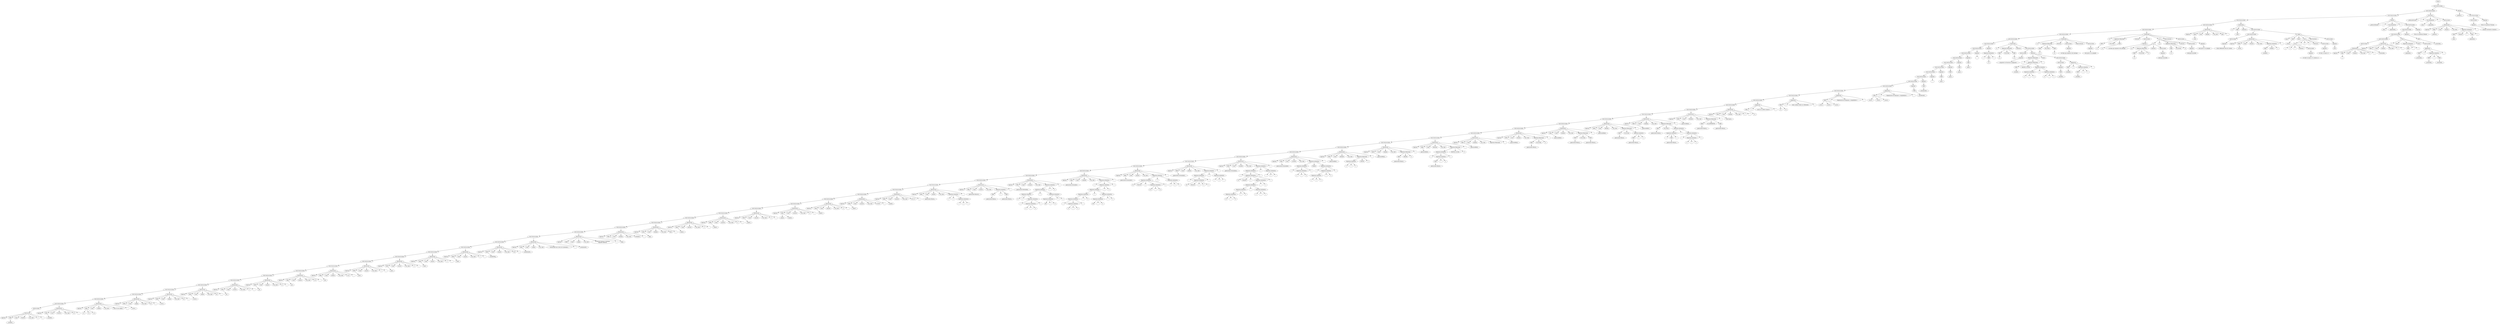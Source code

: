 digraph G{
"node1294578653" [ label = "Iniciar",];
"node554646058" [ label = "Lista Instrucciones",];
"node1342385724" [ label = "Lista Instrucciones",];
"node1258778410" [ label = "Lista Instrucciones",];
"node1261476556" [ label = "Lista Instrucciones",];
"node330704874" [ label = "Lista Instrucciones",];
"node1519229294" [ label = "Lista Instrucciones",];
"node704893738" [ label = "Lista Instrucciones",];
"node1697307228" [ label = "Lista Instrucciones",];
"node1191258212" [ label = "Lista Instrucciones",];
"node1903271683" [ label = "Lista Instrucciones",];
"node1163892868" [ label = "Lista Instrucciones",];
"node1989431881" [ label = "Lista Instrucciones",];
"node941102839" [ label = "Lista Instrucciones",];
"node1173098352" [ label = "Lista Instrucciones",];
"node2093888753" [ label = "Lista Instrucciones",];
"node672933691" [ label = "Lista Instrucciones",];
"node1355494241" [ label = "Lista Instrucciones",];
"node1979265415" [ label = "Lista Instrucciones",];
"node2023615093" [ label = "Lista Instrucciones",];
"node837894050" [ label = "Lista Instrucciones",];
"node942166726" [ label = "Lista Instrucciones",];
"node81869133" [ label = "Lista Instrucciones",];
"node330872294" [ label = "Lista Instrucciones",];
"node722240540" [ label = "Lista Instrucciones",];
"node1363697113" [ label = "Lista Instrucciones",];
"node1550728684" [ label = "Lista Instrucciones",];
"node170898434" [ label = "Lista Instrucciones",];
"node1162669375" [ label = "Lista Instrucciones",];
"node1450821338" [ label = "Lista Instrucciones",];
"node2069172388" [ label = "Lista Instrucciones",];
"node204285032" [ label = "Lista Instrucciones",];
"node782898631" [ label = "Lista Instrucciones",];
"node914184670" [ label = "Lista Instrucciones",];
"node1711193989" [ label = "Lista Instrucciones",];
"node9820470" [ label = "Lista Instrucciones",];
"node2121265358" [ label = "Lista Instrucciones",];
"node570488180" [ label = "Lista Instrucciones",];
"node848454694" [ label = "Lista Instrucciones",];
"node476071723" [ label = "Lista Instrucciones",];
"node487075305" [ label = "Lista Instrucciones",];
"node948355177" [ label = "Lista Instrucciones",];
"node420753419" [ label = "Lista Instrucciones",];
"node122905885" [ label = "Lista Instrucciones",];
"node1541961595" [ label = "Lista Instrucciones",];
"node1440969191" [ label = "Lista Instrucciones",];
"node1833932600" [ label = "Lista Instrucciones",];
"node1898478593" [ label = "Lista Instrucciones",];
"node1768136432" [ label = "Lista Instrucciones",];
"node667002482" [ label = "Lista Instrucciones",];
"node916849637" [ label = "Lista Instrucciones",];
"node81570116" [ label = "Lista Instrucciones",];
"node1908220721" [ label = "Lista Instrucciones",];
"node1533409602" [ label = "Lista Instrucciones",];
"node1566208224" [ label = "Lista Instrucciones",];
"node1009607814" [ label = "Lista Instrucciones",];
"node613514393" [ label = "Lista Instrucciones",];
"node1355427488" [ label = "Lista Instrucciones",];
"node1587120425" [ label = "Lista Instrucciones",];
"node155701032" [ label = "Lista Instrucciones",];
"node639438637" [ label = "Lista Instrucciones",];
"node665033312" [ label = "Lista Instrucciones",];
"node895586172" [ label = "Lista Instrucciones",];
"node40384631" [ label = "Lista Instrucciones",];
"node1287797616" [ label = "Lista Instrucciones",];
"node2005518354" [ label = "Instrucciones",];
"node1319805936" [ label = "Declaracion",];
"node222466514" [ label = "Ingresar",];
"node1319805936" -> "node222466514" [ label = "",];
"node1350967985" [ label = "VARS",];
"node1777777131" [ label = "_variable1_",];
"node1350967985" -> "node1777777131" [ label = "",];
"node1319805936" -> "node1350967985" [ label = "",];
"node1926771206" [ label = "Como",];
"node1319805936" -> "node1926771206" [ label = "",];
"node1804464526" [ label = "NumEro",];
"node1319805936" -> "node1804464526" [ label = "",];
"node176149988" [ label = "Con_valor",];
"node1319805936" -> "node176149988" [ label = "",];
"node1444551841" [ label = "5",];
"node1319805936" -> "node1444551841" [ label = "",];
"node1709263974" [ label = ";",];
"node1319805936" -> "node1709263974" [ label = "",];
"node2005518354" -> "node1319805936" [ label = "",];
"node1287797616" -> "node2005518354" [ label = "",];
"node1633992917" [ label = "Declaracion",];
"node364968424" [ label = "Ingresar",];
"node1633992917" -> "node364968424" [ label = "",];
"node322502885" [ label = "VARS",];
"node2094328984" [ label = "_variable2_",];
"node322502885" -> "node2094328984" [ label = "",];
"node1633992917" -> "node322502885" [ label = "",];
"node997325247" [ label = "Como",];
"node1633992917" -> "node997325247" [ label = "",];
"node703350912" [ label = "NumEro",];
"node1633992917" -> "node703350912" [ label = "",];
"node1921600368" [ label = "Con_valor",];
"node1633992917" -> "node1921600368" [ label = "",];
"node694339989" [ label = "50",];
"node1633992917" -> "node694339989" [ label = "",];
"node493510919" [ label = ";",];
"node1633992917" -> "node493510919" [ label = "",];
"node1287797616" -> "node1633992917" [ label = "",];
"node40384631" -> "node1287797616" [ label = "",];
"node1443463778" [ label = "Declaracion",];
"node1852014872" [ label = "Ingresar",];
"node1443463778" -> "node1852014872" [ label = "",];
"node1374864160" [ label = "VARS",];
"node534700608" [ label = "_v1_",];
"node1374864160" -> "node534700608" [ label = "",];
"node90077515" [ label = "_v2_",];
"node1374864160" -> "node90077515" [ label = "",];
"node2001163193" [ label = "_v3_",];
"node1374864160" -> "node2001163193" [ label = "",];
"node1443463778" -> "node1374864160" [ label = "",];
"node820737458" [ label = "Como",];
"node1443463778" -> "node820737458" [ label = "",];
"node1481596173" [ label = "CadenA",];
"node1443463778" -> "node1481596173" [ label = "",];
"node774759278" [ label = "Con_valor",];
"node1443463778" -> "node774759278" [ label = "",];
"node1673181065" [ label = "esta es una cadena",];
"node1443463778" -> "node1673181065" [ label = "",];
"node144115881" [ label = ";",];
"node1443463778" -> "node144115881" [ label = "",];
"node40384631" -> "node1443463778" [ label = "",];
"node895586172" -> "node40384631" [ label = "",];
"node705858435" [ label = "Declaracion",];
"node1810185020" [ label = "Ingresar",];
"node705858435" -> "node1810185020" [ label = "",];
"node1574293302" [ label = "VARS",];
"node1832343141" [ label = "_curso1_",];
"node1574293302" -> "node1832343141" [ label = "",];
"node705858435" -> "node1574293302" [ label = "",];
"node1397196499" [ label = "Como",];
"node705858435" -> "node1397196499" [ label = "",];
"node288975708" [ label = "cadena",];
"node705858435" -> "node288975708" [ label = "",];
"node1650899506" [ label = "Con_valor",];
"node705858435" -> "node1650899506" [ label = "",];
"node892689509" [ label = "olc",];
"node705858435" -> "node892689509" [ label = "",];
"node1512781070" [ label = ";",];
"node705858435" -> "node1512781070" [ label = "",];
"node895586172" -> "node705858435" [ label = "",];
"node665033312" -> "node895586172" [ label = "",];
"node9623196" [ label = "Declaracion",];
"node1475500950" [ label = "Ingresar",];
"node9623196" -> "node1475500950" [ label = "",];
"node1220277113" [ label = "VARS",];
"node1262169125" [ label = "_curso2_",];
"node1220277113" -> "node1262169125" [ label = "",];
"node9623196" -> "node1220277113" [ label = "",];
"node1561011688" [ label = "Como",];
"node9623196" -> "node1561011688" [ label = "",];
"node417397556" [ label = "cadena",];
"node9623196" -> "node417397556" [ label = "",];
"node265806698" [ label = "Con_valor",];
"node9623196" -> "node265806698" [ label = "",];
"node497007793" [ label = "olc",];
"node9623196" -> "node497007793" [ label = "",];
"node423624335" [ label = ";",];
"node9623196" -> "node423624335" [ label = "",];
"node665033312" -> "node9623196" [ label = "",];
"node639438637" -> "node665033312" [ label = "",];
"node102338503" [ label = "Declaracion",];
"node912646365" [ label = "Ingresar",];
"node102338503" -> "node912646365" [ label = "",];
"node1459595412" [ label = "VARS",];
"node810745666" [ label = "_curso3_",];
"node1459595412" -> "node810745666" [ label = "",];
"node102338503" -> "node1459595412" [ label = "",];
"node2055158072" [ label = "Como",];
"node102338503" -> "node2055158072" [ label = "",];
"node1661291938" [ label = "cadena",];
"node102338503" -> "node1661291938" [ label = "",];
"node1217782366" [ label = "Con_valor",];
"node102338503" -> "node1217782366" [ label = "",];
"node1864023265" [ label = "olc",];
"node102338503" -> "node1864023265" [ label = "",];
"node1823469251" [ label = ";",];
"node102338503" -> "node1823469251" [ label = "",];
"node639438637" -> "node102338503" [ label = "",];
"node155701032" -> "node639438637" [ label = "",];
"node621725353" [ label = "Declaracion",];
"node1122916164" [ label = "Ingresar",];
"node621725353" -> "node1122916164" [ label = "",];
"node2015958604" [ label = "VARS",];
"node1801664124" [ label = "_pi1_",];
"node2015958604" -> "node1801664124" [ label = "",];
"node621725353" -> "node2015958604" [ label = "",];
"node940285495" [ label = "Como",];
"node621725353" -> "node940285495" [ label = "",];
"node141535749" [ label = "numero",];
"node621725353" -> "node141535749" [ label = "",];
"node952391218" [ label = "Con_valor",];
"node621725353" -> "node952391218" [ label = "",];
"node1256605568" [ label = "3",];
"node621725353" -> "node1256605568" [ label = "",];
"node788042445" [ label = ";",];
"node621725353" -> "node788042445" [ label = "",];
"node155701032" -> "node621725353" [ label = "",];
"node1587120425" -> "node155701032" [ label = "",];
"node1530018453" [ label = "Declaracion",];
"node1105035783" [ label = "Ingresar",];
"node1530018453" -> "node1105035783" [ label = "",];
"node964626427" [ label = "VARS",];
"node1400603875" [ label = "_pi2_",];
"node964626427" -> "node1400603875" [ label = "",];
"node1530018453" -> "node964626427" [ label = "",];
"node425192075" [ label = "Como",];
"node1530018453" -> "node425192075" [ label = "",];
"node884448796" [ label = "numero",];
"node1530018453" -> "node884448796" [ label = "",];
"node1974863790" [ label = "Con_valor",];
"node1530018453" -> "node1974863790" [ label = "",];
"node2061879655" [ label = "3.1",];
"node1530018453" -> "node2061879655" [ label = "",];
"node1547728642" [ label = ";",];
"node1530018453" -> "node1547728642" [ label = "",];
"node1587120425" -> "node1530018453" [ label = "",];
"node1355427488" -> "node1587120425" [ label = "",];
"node1418679784" [ label = "Declaracion",];
"node297903008" [ label = "Ingresar",];
"node1418679784" -> "node297903008" [ label = "",];
"node1161555470" [ label = "VARS",];
"node438069708" [ label = "_pi3_",];
"node1161555470" -> "node438069708" [ label = "",];
"node1418679784" -> "node1161555470" [ label = "",];
"node873619314" [ label = "Como",];
"node1418679784" -> "node873619314" [ label = "",];
"node676472563" [ label = "numero",];
"node1418679784" -> "node676472563" [ label = "",];
"node839116393" [ label = "Con_valor",];
"node1418679784" -> "node839116393" [ label = "",];
"node1269345260" [ label = "3.14",];
"node1418679784" -> "node1269345260" [ label = "",];
"node1843889188" [ label = ";",];
"node1418679784" -> "node1843889188" [ label = "",];
"node1355427488" -> "node1418679784" [ label = "",];
"node613514393" -> "node1355427488" [ label = "",];
"node1421558485" [ label = "Declaracion",];
"node2032584325" [ label = "Ingresar",];
"node1421558485" -> "node2032584325" [ label = "",];
"node2011166086" [ label = "VARS",];
"node650680829" [ label = "_pi4_",];
"node2011166086" -> "node650680829" [ label = "",];
"node1421558485" -> "node2011166086" [ label = "",];
"node678152731" [ label = "Como",];
"node1421558485" -> "node678152731" [ label = "",];
"node1731601277" [ label = "numero",];
"node1421558485" -> "node1731601277" [ label = "",];
"node1875741144" [ label = "Con_valor",];
"node1421558485" -> "node1875741144" [ label = "",];
"node220787373" [ label = "3.141",];
"node1421558485" -> "node220787373" [ label = "",];
"node2078657025" [ label = ";",];
"node1421558485" -> "node2078657025" [ label = "",];
"node613514393" -> "node1421558485" [ label = "",];
"node1009607814" -> "node613514393" [ label = "",];
"node765338571" [ label = "Declaracion",];
"node773778665" [ label = "Ingresar",];
"node765338571" -> "node773778665" [ label = "",];
"node1684655645" [ label = "VARS",];
"node831104339" [ label = "_anio1_",];
"node1684655645" -> "node831104339" [ label = "",];
"node765338571" -> "node1684655645" [ label = "",];
"node1842694354" [ label = "Como",];
"node765338571" -> "node1842694354" [ label = "",];
"node880121893" [ label = "numero",];
"node765338571" -> "node880121893" [ label = "",];
"node516338064" [ label = "Con_valor",];
"node765338571" -> "node516338064" [ label = "",];
"node1654205478" [ label = "1",];
"node765338571" -> "node1654205478" [ label = "",];
"node634223487" [ label = ";",];
"node765338571" -> "node634223487" [ label = "",];
"node1009607814" -> "node765338571" [ label = "",];
"node1566208224" -> "node1009607814" [ label = "",];
"node1029798739" [ label = "Declaracion",];
"node369100638" [ label = "Ingresar",];
"node1029798739" -> "node369100638" [ label = "",];
"node1037296036" [ label = "VARS",];
"node1938519010" [ label = "_anio2_",];
"node1037296036" -> "node1938519010" [ label = "",];
"node1029798739" -> "node1037296036" [ label = "",];
"node1158030627" [ label = "Como",];
"node1029798739" -> "node1158030627" [ label = "",];
"node1395318826" [ label = "numero",];
"node1029798739" -> "node1395318826" [ label = "",];
"node1901524266" [ label = "Con_valor",];
"node1029798739" -> "node1901524266" [ label = "",];
"node1500159105" [ label = "9",];
"node1029798739" -> "node1500159105" [ label = "",];
"node758224306" [ label = ";",];
"node1029798739" -> "node758224306" [ label = "",];
"node1566208224" -> "node1029798739" [ label = "",];
"node1533409602" -> "node1566208224" [ label = "",];
"node689838990" [ label = "Declaracion",];
"node1873237026" [ label = "Ingresar",];
"node689838990" -> "node1873237026" [ label = "",];
"node1654936515" [ label = "VARS",];
"node1125762592" [ label = "_anio3_",];
"node1654936515" -> "node1125762592" [ label = "",];
"node689838990" -> "node1654936515" [ label = "",];
"node444753830" [ label = "Como",];
"node689838990" -> "node444753830" [ label = "",];
"node1330718352" [ label = "numero",];
"node689838990" -> "node1330718352" [ label = "",];
"node254496498" [ label = "Con_valor",];
"node689838990" -> "node254496498" [ label = "",];
"node42906097" [ label = "4",];
"node689838990" -> "node42906097" [ label = "",];
"node188242257" [ label = ";",];
"node689838990" -> "node188242257" [ label = "",];
"node1533409602" -> "node689838990" [ label = "",];
"node1908220721" -> "node1533409602" [ label = "",];
"node1293654784" [ label = "Declaracion",];
"node412225679" [ label = "Ingresar",];
"node1293654784" -> "node412225679" [ label = "",];
"node1877228373" [ label = "VARS",];
"node652150057" [ label = "_anio4_",];
"node1877228373" -> "node652150057" [ label = "",];
"node1293654784" -> "node1877228373" [ label = "",];
"node932010345" [ label = "Como",];
"node1293654784" -> "node932010345" [ label = "",];
"node1066611071" [ label = "numero",];
"node1293654784" -> "node1066611071" [ label = "",];
"node1902349131" [ label = "Con_valor",];
"node1293654784" -> "node1902349131" [ label = "",];
"node793460227" [ label = "5",];
"node1293654784" -> "node793460227" [ label = "",];
"node1926266002" [ label = ";",];
"node1293654784" -> "node1926266002" [ label = "",];
"node1908220721" -> "node1293654784" [ label = "",];
"node81570116" -> "node1908220721" [ label = "",];
"node1424925566" [ label = "Declaracion",];
"node968508283" [ label = "Ingresar",];
"node1424925566" -> "node968508283" [ label = "",];
"node1341643113" [ label = "VARS",];
"node1043470569" [ label = "_variableNeg_",];
"node1341643113" -> "node1043470569" [ label = "",];
"node1424925566" -> "node1341643113" [ label = "",];
"node535214338" [ label = "Como",];
"node1424925566" -> "node535214338" [ label = "",];
"node1957462046" [ label = "numero",];
"node1424925566" -> "node1957462046" [ label = "",];
"node98644851" [ label = "Con_valor",];
"node1424925566" -> "node98644851" [ label = "",];
"node733644406" [ label = "54.0",];
"node1424925566" -> "node733644406" [ label = "",];
"node29230250" [ label = ";",];
"node1424925566" -> "node29230250" [ label = "",];
"node81570116" -> "node1424925566" [ label = "",];
"node916849637" -> "node81570116" [ label = "",];
"node293787891" [ label = "Declaracion",];
"node494148379" [ label = "Ingresar",];
"node293787891" -> "node494148379" [ label = "",];
"node1644341237" [ label = "VARS",];
"node325612619" [ label = "_encabezado1_",];
"node1644341237" -> "node325612619" [ label = "",];
"node293787891" -> "node1644341237" [ label = "",];
"node346715029" [ label = "Como",];
"node293787891" -> "node346715029" [ label = "",];
"node700124888" [ label = "cadena",];
"node293787891" -> "node700124888" [ label = "",];
"node1584478485" [ label = "Con_valor",];
"node293787891" -> "node1584478485" [ label = "",];
"node250332348" [ label = "Universidad San Carlos de Guatemala...;",];
"node293787891" -> "node250332348" [ label = "",];
"node1226455087" [ label = ";",];
"node293787891" -> "node1226455087" [ label = "",];
"node916849637" -> "node293787891" [ label = "",];
"node667002482" -> "node916849637" [ label = "",];
"node942027290" [ label = "Declaracion",];
"node1875381658" [ label = "Ingresar",];
"node942027290" -> "node1875381658" [ label = "",];
"node1071053563" [ label = "VARS",];
"node664102510" [ label = "_encabezado2_",];
"node1071053563" -> "node664102510" [ label = "",];
"node942027290" -> "node1071053563" [ label = "",];
"node782902884" [ label = "Como",];
"node942027290" -> "node782902884" [ label = "",];
"node27351798" [ label = "cadena",];
"node942027290" -> "node27351798" [ label = "",];
"node153643291" [ label = "Con_valor",];
"node942027290" -> "node153643291" [ label = "",];
"node92461126" [ label = "Escuela de Ciencias y Sistemas
Segundo semestre
",];
"node942027290" -> "node92461126" [ label = "",];
"node2053392276" [ label = ";",];
"node942027290" -> "node2053392276" [ label = "",];
"node667002482" -> "node942027290" [ label = "",];
"node1768136432" -> "node667002482" [ label = "",];
"node1905906884" [ label = "Declaracion",];
"node1001593693" [ label = "Ingresar",];
"node1905906884" -> "node1001593693" [ label = "",];
"node685810821" [ label = "VARS",];
"node1893732074" [ label = "_flag1_",];
"node685810821" -> "node1893732074" [ label = "",];
"node1905906884" -> "node685810821" [ label = "",];
"node1340136390" [ label = "Como",];
"node1905906884" -> "node1340136390" [ label = "",];
"node1823103124" [ label = "boolean",];
"node1905906884" -> "node1823103124" [ label = "",];
"node1103301896" [ label = "Con_valor",];
"node1905906884" -> "node1103301896" [ label = "",];
"node832883844" [ label = "verdadero",];
"node1905906884" -> "node832883844" [ label = "",];
"node2018709405" [ label = ";",];
"node1905906884" -> "node2018709405" [ label = "",];
"node1768136432" -> "node1905906884" [ label = "",];
"node1898478593" -> "node1768136432" [ label = "",];
"node1183028987" [ label = "Declaracion",];
"node527525998" [ label = "Ingresar",];
"node1183028987" -> "node527525998" [ label = "",];
"node136730600" [ label = "VARS",];
"node1760140950" [ label = "_flag2_",];
"node136730600" -> "node1760140950" [ label = "",];
"node1183028987" -> "node136730600" [ label = "",];
"node839383358" [ label = "Como",];
"node1183028987" -> "node839383358" [ label = "",];
"node639751432" [ label = "boolean",];
"node1183028987" -> "node639751432" [ label = "",];
"node478306099" [ label = "Con_valor",];
"node1183028987" -> "node478306099" [ label = "",];
"node943419163" [ label = "falso",];
"node1183028987" -> "node943419163" [ label = "",];
"node905494315" [ label = ";",];
"node1183028987" -> "node905494315" [ label = "",];
"node1898478593" -> "node1183028987" [ label = "",];
"node1833932600" -> "node1898478593" [ label = "",];
"node492418313" [ label = "Declaracion",];
"node321657430" [ label = "Ingresar",];
"node492418313" -> "node321657430" [ label = "",];
"node1879899295" [ label = "VARS",];
"node8193106" [ label = "_name1_",];
"node1879899295" -> "node8193106" [ label = "",];
"node492418313" -> "node1879899295" [ label = "",];
"node1356601513" [ label = "Como",];
"node492418313" -> "node1356601513" [ label = "",];
"node600921678" [ label = "caracter",];
"node492418313" -> "node600921678" [ label = "",];
"node883867311" [ label = "Con_valor",];
"node492418313" -> "node883867311" [ label = "",];
"node1553556476" [ label = "'f'",];
"node492418313" -> "node1553556476" [ label = "",];
"node1823486358" [ label = ";",];
"node492418313" -> "node1823486358" [ label = "",];
"node1833932600" -> "node492418313" [ label = "",];
"node1440969191" -> "node1833932600" [ label = "",];
"node1165650280" [ label = "Declaracion",];
"node81853614" [ label = "Ingresar",];
"node1165650280" -> "node81853614" [ label = "",];
"node326232397" [ label = "VARS",];
"node2116044340" [ label = "_name2_",];
"node326232397" -> "node2116044340" [ label = "",];
"node1165650280" -> "node326232397" [ label = "",];
"node1753694641" [ label = "Como",];
"node1165650280" -> "node1753694641" [ label = "",];
"node1795278211" [ label = "caracter",];
"node1165650280" -> "node1795278211" [ label = "",];
"node1999004207" [ label = "Con_valor",];
"node1165650280" -> "node1999004207" [ label = "",];
"node197888793" [ label = "'e'",];
"node1165650280" -> "node197888793" [ label = "",];
"node1494468888" [ label = ";",];
"node1165650280" -> "node1494468888" [ label = "",];
"node1440969191" -> "node1165650280" [ label = "",];
"node1541961595" -> "node1440969191" [ label = "",];
"node1020998244" [ label = "Declaracion",];
"node2015889610" [ label = "Ingresar",];
"node1020998244" -> "node2015889610" [ label = "",];
"node804050837" [ label = "VARS",];
"node1752203385" [ label = "_name3_",];
"node804050837" -> "node1752203385" [ label = "",];
"node1020998244" -> "node804050837" [ label = "",];
"node224249601" [ label = "Como",];
"node1020998244" -> "node224249601" [ label = "",];
"node889970744" [ label = "caracter",];
"node1020998244" -> "node889970744" [ label = "",];
"node2081610099" [ label = "Con_valor",];
"node1020998244" -> "node2081610099" [ label = "",];
"node269352384" [ label = "'r'",];
"node1020998244" -> "node269352384" [ label = "",];
"node1930118415" [ label = ";",];
"node1020998244" -> "node1930118415" [ label = "",];
"node1541961595" -> "node1020998244" [ label = "",];
"node122905885" -> "node1541961595" [ label = "",];
"node434860406" [ label = "Declaracion",];
"node1935207033" [ label = "Ingresar",];
"node434860406" -> "node1935207033" [ label = "",];
"node205847087" [ label = "VARS",];
"node634320277" [ label = "_name4_",];
"node205847087" -> "node634320277" [ label = "",];
"node1743540379" [ label = "_name6_",];
"node205847087" -> "node1743540379" [ label = "",];
"node434860406" -> "node205847087" [ label = "",];
"node1397978429" [ label = "Como",];
"node434860406" -> "node1397978429" [ label = "",];
"node2020440314" [ label = "caracter",];
"node434860406" -> "node2020440314" [ label = "",];
"node710756415" [ label = "Con_valor",];
"node434860406" -> "node710756415" [ label = "",];
"node791719271" [ label = "'n'",];
"node434860406" -> "node791719271" [ label = "",];
"node1736625953" [ label = ";",];
"node434860406" -> "node1736625953" [ label = "",];
"node122905885" -> "node434860406" [ label = "",];
"node420753419" -> "node122905885" [ label = "",];
"node1950073219" [ label = "Declaracion",];
"node887579531" [ label = "Ingresar",];
"node1950073219" -> "node887579531" [ label = "",];
"node504806373" [ label = "VARS",];
"node1872528577" [ label = "_name5_",];
"node504806373" -> "node1872528577" [ label = "",];
"node1950073219" -> "node504806373" [ label = "",];
"node1157719912" [ label = "Como",];
"node1950073219" -> "node1157719912" [ label = "",];
"node1249230712" [ label = "caracter",];
"node1950073219" -> "node1249230712" [ label = "",];
"node1628957760" [ label = "Con_valor",];
"node1950073219" -> "node1628957760" [ label = "",];
"node1780925999" [ label = "'a'",];
"node1950073219" -> "node1780925999" [ label = "",];
"node617797156" [ label = ";",];
"node1950073219" -> "node617797156" [ label = "",];
"node420753419" -> "node1950073219" [ label = "",];
"node948355177" -> "node420753419" [ label = "",];
"node1136341945" [ label = "Declaracion",];
"node496018018" [ label = "Ingresar",];
"node1136341945" -> "node496018018" [ label = "",];
"node1104873537" [ label = "VARS",];
"node1938462120" [ label = "_name7_",];
"node1104873537" -> "node1938462120" [ label = "",];
"node1136341945" -> "node1104873537" [ label = "",];
"node1765164699" [ label = "Como",];
"node1136341945" -> "node1765164699" [ label = "",];
"node1898801773" [ label = "caracter",];
"node1136341945" -> "node1898801773" [ label = "",];
"node1747844361" [ label = "Con_valor",];
"node1136341945" -> "node1747844361" [ label = "",];
"node1328353905" [ label = "'${100}'",];
"node1136341945" -> "node1328353905" [ label = "",];
"node343185297" [ label = ";",];
"node1136341945" -> "node343185297" [ label = "",];
"node948355177" -> "node1136341945" [ label = "",];
"node487075305" -> "node948355177" [ label = "",];
"node235993456" [ label = "Declaracion",];
"node156407822" [ label = "Ingresar",];
"node235993456" -> "node156407822" [ label = "",];
"node776715727" [ label = "VARS",];
"node515080072" [ label = "_name8_",];
"node776715727" -> "node515080072" [ label = "",];
"node235993456" -> "node776715727" [ label = "",];
"node392285783" [ label = "Como",];
"node235993456" -> "node392285783" [ label = "",];
"node175023709" [ label = "caracter",];
"node235993456" -> "node175023709" [ label = "",];
"node2033764122" [ label = "Con_valor",];
"node235993456" -> "node2033764122" [ label = "",];
"node2087889034" [ label = "'${111}'",];
"node235993456" -> "node2087889034" [ label = "",];
"node1710805541" [ label = ";",];
"node235993456" -> "node1710805541" [ label = "",];
"node487075305" -> "node235993456" [ label = "",];
"node476071723" -> "node487075305" [ label = "",];
"node450612361" [ label = "Declaracion",];
"node635754719" [ label = "Ingresar",];
"node450612361" -> "node635754719" [ label = "",];
"node1287328273" [ label = "VARS",];
"node1869711449" [ label = "_operaciones1Basica_",];
"node1287328273" -> "node1869711449" [ label = "",];
"node450612361" -> "node1287328273" [ label = "",];
"node722120378" [ label = "Como",];
"node450612361" -> "node722120378" [ label = "",];
"node673949988" [ label = "numero",];
"node450612361" -> "node673949988" [ label = "",];
"node1016339882" [ label = "Con_valor",];
"node450612361" -> "node1016339882" [ label = "",];
"node1606711585" [ label = "Expresion Arimetica",];
"node566584093" [ label = "1",];
"node1606711585" -> "node566584093" [ label = "",];
"node1423088776" [ label = "+",];
"node1606711585" -> "node1423088776" [ label = "",];
"node1219998453" [ label = "Expresion Aritmetica",];
"node877057971" [ label = "(",];
"node1219998453" -> "node877057971" [ label = "",];
"node1041336237" [ label = "1",];
"node1219998453" -> "node1041336237" [ label = "",];
"node2120710715" [ label = ")",];
"node1219998453" -> "node2120710715" [ label = "",];
"node1606711585" -> "node1219998453" [ label = "",];
"node450612361" -> "node1606711585" [ label = "",];
"node187850520" [ label = ";",];
"node450612361" -> "node187850520" [ label = "",];
"node476071723" -> "node450612361" [ label = "",];
"node848454694" -> "node476071723" [ label = "",];
"node164362882" [ label = "Declaracion",];
"node1003825401" [ label = "Ingresar",];
"node164362882" -> "node1003825401" [ label = "",];
"node2124819226" [ label = "VARS",];
"node1735749961" [ label = "_operaciones1Basica2_",];
"node2124819226" -> "node1735749961" [ label = "",];
"node164362882" -> "node2124819226" [ label = "",];
"node834439375" [ label = "Como",];
"node164362882" -> "node834439375" [ label = "",];
"node591195361" [ label = "numero",];
"node164362882" -> "node591195361" [ label = "",];
"node1821244775" [ label = "Con_valor",];
"node164362882" -> "node1821244775" [ label = "",];
"node549332614" [ label = "Expresion Arimetica",];
"node1964058798" [ label = "VARS",];
"node823040265" [ label = "_operaciones1Basica_",];
"node1964058798" -> "node823040265" [ label = "",];
"node549332614" -> "node1964058798" [ label = "",];
"node854277258" [ label = "+",];
"node549332614" -> "node854277258" [ label = "",];
"node1672525383" [ label = "VARS",];
"node521713351" [ label = "_operaciones1Basica_",];
"node1672525383" -> "node521713351" [ label = "",];
"node549332614" -> "node1672525383" [ label = "",];
"node164362882" -> "node549332614" [ label = "",];
"node1520153340" [ label = ";",];
"node164362882" -> "node1520153340" [ label = "",];
"node848454694" -> "node164362882" [ label = "",];
"node570488180" -> "node848454694" [ label = "",];
"node830458441" [ label = "Declaracion",];
"node1469792431" [ label = "Ingresar",];
"node830458441" -> "node1469792431" [ label = "",];
"node225409557" [ label = "VARS",];
"node174339350" [ label = "_operaciones1Intermedia_",];
"node225409557" -> "node174339350" [ label = "",];
"node830458441" -> "node225409557" [ label = "",];
"node1166445457" [ label = "Como",];
"node830458441" -> "node1166445457" [ label = "",];
"node1209345462" [ label = "nUmero",];
"node830458441" -> "node1209345462" [ label = "",];
"node1046233459" [ label = "Con_valor",];
"node830458441" -> "node1046233459" [ label = "",];
"node356196139" [ label = "Expresion Arimetica",];
"node1687208990" [ label = "Expresion Arimetica",];
"node88696239" [ label = "Expresion Arimetica",];
"node1497562028" [ label = "15",];
"node88696239" -> "node1497562028" [ label = "",];
"node340616680" [ label = "+",];
"node88696239" -> "node340616680" [ label = "",];
"node1981801291" [ label = "Expresion Aritmetica",];
"node951419962" [ label = "(",];
"node1981801291" -> "node951419962" [ label = "",];
"node1994688283" [ label = "Expresion Aritmetica",];
"node167370250" [ label = "9",];
"node1994688283" -> "node167370250" [ label = "",];
"node16085445" [ label = "*",];
"node1994688283" -> "node16085445" [ label = "",];
"node351642037" [ label = "8",];
"node1994688283" -> "node351642037" [ label = "",];
"node1981801291" -> "node1994688283" [ label = "",];
"node1190862959" [ label = ")",];
"node1981801291" -> "node1190862959" [ label = "",];
"node88696239" -> "node1981801291" [ label = "",];
"node1687208990" -> "node88696239" [ label = "",];
"node28688180" [ label = "+",];
"node1687208990" -> "node28688180" [ label = "",];
"node719687070" [ label = "Expresion Aritmetica",];
"node329542014" [ label = "Expresion Aritmetica",];
"node205769533" [ label = "200",];
"node329542014" -> "node205769533" [ label = "",];
"node539203998" [ label = "/",];
"node329542014" -> "node539203998" [ label = "",];
"node640444793" [ label = "8",];
"node329542014" -> "node640444793" [ label = "",];
"node719687070" -> "node329542014" [ label = "",];
"node385026907" [ label = "*",];
"node719687070" -> "node385026907" [ label = "",];
"node83566747" [ label = "3",];
"node719687070" -> "node83566747" [ label = "",];
"node1687208990" -> "node719687070" [ label = "",];
"node356196139" -> "node1687208990" [ label = "",];
"node942192371" [ label = "+",];
"node356196139" -> "node942192371" [ label = "",];
"node2106222382" [ label = "9",];
"node356196139" -> "node2106222382" [ label = "",];
"node830458441" -> "node356196139" [ label = "",];
"node1932333591" [ label = ";",];
"node830458441" -> "node1932333591" [ label = "",];
"node570488180" -> "node830458441" [ label = "",];
"node2121265358" -> "node570488180" [ label = "",];
"node781130513" [ label = "Declaracion",];
"node1408085789" [ label = "Ingresar",];
"node781130513" -> "node1408085789" [ label = "",];
"node2104496473" [ label = "VARS",];
"node1725307210" [ label = "_operaciones1Avanzadas1_",];
"node2104496473" -> "node1725307210" [ label = "",];
"node781130513" -> "node2104496473" [ label = "",];
"node819446034" [ label = "Como",];
"node781130513" -> "node819446034" [ label = "",];
"node251397458" [ label = "numeRo",];
"node781130513" -> "node251397458" [ label = "",];
"node1937450765" [ label = "Con_valor",];
"node781130513" -> "node1937450765" [ label = "",];
"node624000097" [ label = "Expresion Aritmetica",];
"node736163460" [ label = "(",];
"node624000097" -> "node736163460" [ label = "",];
"node1171828799" [ label = "Expresion Arimetica",];
"node1865524422" [ label = "Expresion Arimetica",];
"node1095569205" [ label = "Expresion Aritmetica",];
"node1832228174" [ label = "Expresion Aritmetica",];
"node1835833759" [ label = "(",];
"node1832228174" -> "node1835833759" [ label = "",];
"node261687136" [ label = "Expresion Arimetica",];
"node637834497" [ label = "15",];
"node261687136" -> "node637834497" [ label = "",];
"node1742404458" [ label = "+",];
"node261687136" -> "node1742404458" [ label = "",];
"node1861428847" [ label = "9",];
"node261687136" -> "node1861428847" [ label = "",];
"node1832228174" -> "node261687136" [ label = "",];
"node697732822" [ label = ")",];
"node1832228174" -> "node697732822" [ label = "",];
"node1095569205" -> "node1832228174" [ label = "",];
"node733522552" [ label = "*",];
"node1095569205" -> "node733522552" [ label = "",];
"node461964750" [ label = "8",];
"node1095569205" -> "node461964750" [ label = "",];
"node1865524422" -> "node1095569205" [ label = "",];
"node1824430222" [ label = "+",];
"node1865524422" -> "node1824430222" [ label = "",];
"node1900239857" [ label = "Expresion Aritmetica",];
"node524731595" [ label = "Expresion Aritmetica",];
"node1286739352" [ label = "200",];
"node524731595" -> "node1286739352" [ label = "",];
"node1422954088" [ label = "/",];
"node524731595" -> "node1422954088" [ label = "",];
"node1067961296" [ label = "8",];
"node524731595" -> "node1067961296" [ label = "",];
"node1900239857" -> "node524731595" [ label = "",];
"node384704627" [ label = "*",];
"node1900239857" -> "node384704627" [ label = "",];
"node1244461539" [ label = "3",];
"node1900239857" -> "node1244461539" [ label = "",];
"node1865524422" -> "node1900239857" [ label = "",];
"node1171828799" -> "node1865524422" [ label = "",];
"node442473728" [ label = "+",];
"node1171828799" -> "node442473728" [ label = "",];
"node455556304" [ label = "9",];
"node1171828799" -> "node455556304" [ label = "",];
"node624000097" -> "node1171828799" [ label = "",];
"node2083351167" [ label = ")",];
"node624000097" -> "node2083351167" [ label = "",];
"node781130513" -> "node624000097" [ label = "",];
"node1373861880" [ label = ";",];
"node781130513" -> "node1373861880" [ label = "",];
"node2121265358" -> "node781130513" [ label = "",];
"node9820470" -> "node2121265358" [ label = "",];
"node926041945" [ label = "Declaracion",];
"node366030035" [ label = "Ingresar",];
"node926041945" -> "node366030035" [ label = "",];
"node37278340" [ label = "VARS",];
"node1219377548" [ label = "_operaciones1Avanzadas2_",];
"node37278340" -> "node1219377548" [ label = "",];
"node926041945" -> "node37278340" [ label = "",];
"node1837344591" [ label = "Como",];
"node926041945" -> "node1837344591" [ label = "",];
"node1898494360" [ label = "numero",];
"node926041945" -> "node1898494360" [ label = "",];
"node893450699" [ label = "Con_valor",];
"node926041945" -> "node893450699" [ label = "",];
"node211535030" [ label = "Expresion Arimetica",];
"node2094183349" [ label = "Expresion Aritmetica",];
"node1216487886" [ label = "30",];
"node2094183349" -> "node1216487886" [ label = "",];
"node2050889652" [ label = "Potencia",];
"node2094183349" -> "node2050889652" [ label = "",];
"node684900913" [ label = "[",];
"node2094183349" -> "node684900913" [ label = "",];
"node1098154885" [ label = "Expresion Aritmetica",];
"node404837940" [ label = "22.2",];
"node1098154885" -> "node404837940" [ label = "",];
"node313028915" [ label = "-",];
"node1098154885" -> "node313028915" [ label = "",];
"node743827997" [ label = "2.2",];
"node1098154885" -> "node743827997" [ label = "",];
"node2094183349" -> "node1098154885" [ label = "",];
"node1238908089" [ label = "]",];
"node2094183349" -> "node1238908089" [ label = "",];
"node211535030" -> "node2094183349" [ label = "",];
"node1541034816" [ label = "+",];
"node211535030" -> "node1541034816" [ label = "",];
"node170557665" [ label = "Expresion Aritmetica",];
"node153913019" [ label = "(",];
"node170557665" -> "node153913019" [ label = "",];
"node26824403" [ label = "2",];
"node170557665" -> "node26824403" [ label = "",];
"node147869171" [ label = ")",];
"node170557665" -> "node147869171" [ label = "",];
"node211535030" -> "node170557665" [ label = "",];
"node926041945" -> "node211535030" [ label = "",];
"node1453586816" [ label = ";",];
"node926041945" -> "node1453586816" [ label = "",];
"node9820470" -> "node926041945" [ label = "",];
"node1711193989" -> "node9820470" [ label = "",];
"node1003988145" [ label = "Declaracion",];
"node1886620366" [ label = "Ingresar",];
"node1003988145" -> "node1886620366" [ label = "",];
"node2059861734" [ label = "VARS",];
"node861960135" [ label = "_operaciones1Avanzadas3_",];
"node2059861734" -> "node861960135" [ label = "",];
"node1003988145" -> "node2059861734" [ label = "",];
"node898936630" [ label = "Como",];
"node1003988145" -> "node898936630" [ label = "",];
"node1507686064" [ label = "nuMero",];
"node1003988145" -> "node1507686064" [ label = "",];
"node337740451" [ label = "Con_valor",];
"node1003988145" -> "node337740451" [ label = "",];
"node617546159" [ label = "Expresion Arimetica",];
"node884139807" [ label = "Expresion Aritmetica",];
"node107511759" [ label = "(",];
"node884139807" -> "node107511759" [ label = "",];
"node516211003" [ label = "Expresion Aritmetica",];
"node1121614133" [ label = "30",];
"node516211003" -> "node1121614133" [ label = "",];
"node1643377774" [ label = "Potencia",];
"node516211003" -> "node1643377774" [ label = "",];
"node614492568" [ label = "[",];
"node516211003" -> "node614492568" [ label = "",];
"node475375918" [ label = "2",];
"node516211003" -> "node475375918" [ label = "",];
"node223836224" [ label = "]",];
"node516211003" -> "node223836224" [ label = "",];
"node884139807" -> "node516211003" [ label = "",];
"node1945746688" [ label = ")",];
"node884139807" -> "node1945746688" [ label = "",];
"node617546159" -> "node884139807" [ label = "",];
"node1421014606" [ label = "+",];
"node617546159" -> "node1421014606" [ label = "",];
"node1704929583" [ label = "Expresion Aritmetica",];
"node1396496548" [ label = "(",];
"node1704929583" -> "node1396496548" [ label = "",];
"node1838378622" [ label = "2",];
"node1704929583" -> "node1838378622" [ label = "",];
"node785442052" [ label = ")",];
"node1704929583" -> "node785442052" [ label = "",];
"node617546159" -> "node1704929583" [ label = "",];
"node1003988145" -> "node617546159" [ label = "",];
"node840591264" [ label = ";",];
"node1003988145" -> "node840591264" [ label = "",];
"node1711193989" -> "node1003988145" [ label = "",];
"node914184670" -> "node1711193989" [ label = "",];
"node131489983" [ label = "Declaracion",];
"node1908416165" [ label = "Ingresar",];
"node131489983" -> "node1908416165" [ label = "",];
"node1485913436" [ label = "VARS",];
"node962033289" [ label = "_operaciones1Avanzadas4_",];
"node1485913436" -> "node962033289" [ label = "",];
"node131489983" -> "node1485913436" [ label = "",];
"node221260420" [ label = "Como",];
"node131489983" -> "node221260420" [ label = "",];
"node2096375985" [ label = "numeRo",];
"node131489983" -> "node2096375985" [ label = "",];
"node761172398" [ label = "Con_valor",];
"node131489983" -> "node761172398" [ label = "",];
"node801065394" [ label = "Expresion Arimetica",];
"node592913099" [ label = "Expresion Aritmetica",];
"node2126194608" [ label = "(",];
"node592913099" -> "node2126194608" [ label = "",];
"node665913896" [ label = "Expresion Aritmetica",];
"node1922442677" [ label = "30",];
"node665913896" -> "node1922442677" [ label = "",];
"node1758265430" [ label = "Potencia",];
"node665913896" -> "node1758265430" [ label = "",];
"node1332493400" [ label = "[",];
"node665913896" -> "node1332493400" [ label = "",];
"node1612943319" [ label = "Expresion Aritmetica",];
"node601601515" [ label = "Expresion Aritmetica",];
"node596954742" [ label = "Expresion Arimetica",];
"node229943456" [ label = "Expresion Aritmetica",];
"node1905640438" [ label = "10",];
"node229943456" -> "node1905640438" [ label = "",];
"node253711554" [ label = "-",];
"node229943456" -> "node253711554" [ label = "",];
"node184409129" [ label = "8",];
"node229943456" -> "node184409129" [ label = "",];
"node596954742" -> "node229943456" [ label = "",];
"node581211262" [ label = "+",];
"node596954742" -> "node581211262" [ label = "",];
"node2112973231" [ label = "9",];
"node596954742" -> "node2112973231" [ label = "",];
"node601601515" -> "node596954742" [ label = "",];
"node138251159" [ label = "-",];
"node601601515" -> "node138251159" [ label = "",];
"node1816465965" [ label = "Expresion Aritmetica",];
"node1782869183" [ label = "4",];
"node1816465965" -> "node1782869183" [ label = "",];
"node479124553" [ label = "*",];
"node1816465965" -> "node479124553" [ label = "",];
"node2022415740" [ label = "2",];
"node1816465965" -> "node2022415740" [ label = "",];
"node601601515" -> "node1816465965" [ label = "",];
"node1612943319" -> "node601601515" [ label = "",];
"node1016802362" [ label = "-",];
"node1612943319" -> "node1016802362" [ label = "",];
"node1970511490" [ label = "1",];
"node1612943319" -> "node1970511490" [ label = "",];
"node665913896" -> "node1612943319" [ label = "",];
"node536180977" [ label = "]",];
"node665913896" -> "node536180977" [ label = "",];
"node592913099" -> "node665913896" [ label = "",];
"node993093134" [ label = ")",];
"node592913099" -> "node993093134" [ label = "",];
"node801065394" -> "node592913099" [ label = "",];
"node1580103598" [ label = "+",];
"node801065394" -> "node1580103598" [ label = "",];
"node935359847" [ label = "Expresion Aritmetica",];
"node54964638" [ label = "(",];
"node935359847" -> "node54964638" [ label = "",];
"node863483630" [ label = "2",];
"node935359847" -> "node863483630" [ label = "",];
"node516502569" [ label = ")",];
"node935359847" -> "node516502569" [ label = "",];
"node801065394" -> "node935359847" [ label = "",];
"node131489983" -> "node801065394" [ label = "",];
"node714473946" [ label = ";",];
"node131489983" -> "node714473946" [ label = "",];
"node914184670" -> "node131489983" [ label = "",];
"node782898631" -> "node914184670" [ label = "",];
"node485138263" [ label = "Declaracion",];
"node304388834" [ label = "Ingresar",];
"node485138263" -> "node304388834" [ label = "",];
"node1167822067" [ label = "VARS",];
"node1595530571" [ label = "_operaciones1Avanzadas6_",];
"node1167822067" -> "node1595530571" [ label = "",];
"node485138263" -> "node1167822067" [ label = "",];
"node390197720" [ label = "Como",];
"node485138263" -> "node390197720" [ label = "",];
"node562338392" [ label = "numeRo",];
"node485138263" -> "node562338392" [ label = "",];
"node945907343" [ label = "Con_valor",];
"node485138263" -> "node945907343" [ label = "",];
"node696452941" [ label = "Expresion Aritmetica",];
"node836037780" [ label = "Expresion Aritmetica",];
"node872933036" [ label = "(",];
"node836037780" -> "node872933036" [ label = "",];
"node132234173" [ label = "Expresion Aritmetica",];
"node921267555" [ label = "5",];
"node132234173" -> "node921267555" [ label = "",];
"node550471526" [ label = "*",];
"node132234173" -> "node550471526" [ label = "",];
"node729167701" [ label = "8",];
"node132234173" -> "node729167701" [ label = "",];
"node836037780" -> "node132234173" [ label = "",];
"node557862357" [ label = ")",];
"node836037780" -> "node557862357" [ label = "",];
"node696452941" -> "node836037780" [ label = "",];
"node1547677419" [ label = "Modulo",];
"node696452941" -> "node1547677419" [ label = "",];
"node9955005" [ label = "Expresion Aritmetica",];
"node440513893" [ label = "(",];
"node9955005" -> "node440513893" [ label = "",];
"node969702685" [ label = "Expresion Arimetica",];
"node405132345" [ label = "Expresion Arimetica",];
"node658013070" [ label = "1",];
"node405132345" -> "node658013070" [ label = "",];
"node818223249" [ label = "+",];
"node405132345" -> "node818223249" [ label = "",];
"node1782300417" [ label = "5",];
"node405132345" -> "node1782300417" [ label = "",];
"node969702685" -> "node405132345" [ label = "",];
"node1552493155" [ label = "+",];
"node969702685" -> "node1552493155" [ label = "",];
"node940166775" [ label = "6",];
"node969702685" -> "node940166775" [ label = "",];
"node9955005" -> "node969702685" [ label = "",];
"node546330743" [ label = ")",];
"node9955005" -> "node546330743" [ label = "",];
"node696452941" -> "node9955005" [ label = "",];
"node485138263" -> "node696452941" [ label = "",];
"node400832723" [ label = ";",];
"node485138263" -> "node400832723" [ label = "",];
"node782898631" -> "node485138263" [ label = "",];
"node204285032" -> "node782898631" [ label = "",];
"node36426366" [ label = "Declaracion",];
"node1948769850" [ label = "Ingresar",];
"node36426366" -> "node1948769850" [ label = "",];
"node1448502057" [ label = "VARS",];
"node1614998416" [ label = "_operacionRela1_",];
"node1448502057" -> "node1614998416" [ label = "",];
"node36426366" -> "node1448502057" [ label = "",];
"node1017544132" [ label = "Como",];
"node36426366" -> "node1017544132" [ label = "",];
"node1983554148" [ label = "BooleaN",];
"node36426366" -> "node1983554148" [ label = "",];
"node328255649" [ label = "Con_valor",];
"node36426366" -> "node328255649" [ label = "",];
"node1694084904" [ label = "Expresion Relacional",];
"node1807656494" [ label = "Expresion Arimetica",];
"node1211371711" [ label = "5",];
"node1807656494" -> "node1211371711" [ label = "",];
"node1576275160" [ label = "+",];
"node1807656494" -> "node1576275160" [ label = "",];
"node1952278689" [ label = "5",];
"node1807656494" -> "node1952278689" [ label = "",];
"node1694084904" -> "node1807656494" [ label = "",];
"node1791770578" [ label = "MAYOR",];
"node1694084904" -> "node1791770578" [ label = "",];
"node43346908" [ label = "5",];
"node1694084904" -> "node43346908" [ label = "",];
"node36426366" -> "node1694084904" [ label = "",];
"node2147100058" [ label = ";",];
"node36426366" -> "node2147100058" [ label = "",];
"node204285032" -> "node36426366" [ label = "",];
"node2069172388" -> "node204285032" [ label = "",];
"node1618825892" [ label = "Declaracion",];
"node1799672790" [ label = "Ingresar",];
"node1618825892" -> "node1799672790" [ label = "",];
"node1118211817" [ label = "VARS",];
"node1826534866" [ label = "_operacionRela3_",];
"node1118211817" -> "node1826534866" [ label = "",];
"node1618825892" -> "node1118211817" [ label = "",];
"node1715217055" [ label = "Como",];
"node1618825892" -> "node1715217055" [ label = "",];
"node724277229" [ label = "boolean",];
"node1618825892" -> "node724277229" [ label = "",];
"node1561105831" [ label = "Con_valor",];
"node1618825892" -> "node1561105831" [ label = "",];
"node1155910641" [ label = "Expresion Relacional",];
"node1128931624" [ label = "VARS",];
"node875119187" [ label = "_operaciones1Basica_",];
"node1128931624" -> "node875119187" [ label = "",];
"node1155910641" -> "node1128931624" [ label = "",];
"node229726428" [ label = "MAYOR",];
"node1155910641" -> "node229726428" [ label = "",];
"node1742844120" [ label = "8",];
"node1155910641" -> "node1742844120" [ label = "",];
"node1618825892" -> "node1155910641" [ label = "",];
"node1974509165" [ label = ";",];
"node1618825892" -> "node1974509165" [ label = "",];
"node2069172388" -> "node1618825892" [ label = "",];
"node1450821338" -> "node2069172388" [ label = "",];
"node192246098" [ label = "Declaracion",];
"node201699160" [ label = "Ingresar",];
"node192246098" -> "node201699160" [ label = "",];
"node1711843696" [ label = "VARS",];
"node398065706" [ label = "_operacionRela3_",];
"node1711843696" -> "node398065706" [ label = "",];
"node192246098" -> "node1711843696" [ label = "",];
"node929373294" [ label = "Como",];
"node192246098" -> "node929373294" [ label = "",];
"node381356725" [ label = "BooLean",];
"node192246098" -> "node381356725" [ label = "",];
"node895185467" [ label = "Con_valor",];
"node192246098" -> "node895185467" [ label = "",];
"node1915199466" [ label = "Expresion Relacional",];
"node1841195948" [ label = "Expresion Aritmetica",];
"node589183500" [ label = "(",];
"node1841195948" -> "node589183500" [ label = "",];
"node1295666942" [ label = "Expresion Arimetica",];
"node53235836" [ label = "VARS",];
"node500279486" [ label = "_operaciones1Basica_",];
"node53235836" -> "node500279486" [ label = "",];
"node1295666942" -> "node53235836" [ label = "",];
"node1330458450" [ label = "+",];
"node1295666942" -> "node1330458450" [ label = "",];
"node1352648187" [ label = "6",];
"node1295666942" -> "node1352648187" [ label = "",];
"node1841195948" -> "node1295666942" [ label = "",];
"node835833892" [ label = ")",];
"node1841195948" -> "node835833892" [ label = "",];
"node1915199466" -> "node1841195948" [ label = "",];
"node559221496" [ label = "MAYOR_O_IGUAL",];
"node1915199466" -> "node559221496" [ label = "",];
"node130324031" [ label = "8",];
"node1915199466" -> "node130324031" [ label = "",];
"node192246098" -> "node1915199466" [ label = "",];
"node702167841" [ label = ";",];
"node192246098" -> "node702167841" [ label = "",];
"node1450821338" -> "node192246098" [ label = "",];
"node1162669375" -> "node1450821338" [ label = "",];
"node380997326" [ label = "Declaracion",];
"node532567082" [ label = "Ingresar",];
"node380997326" -> "node532567082" [ label = "",];
"node1021861004" [ label = "VARS",];
"node1150515971" [ label = "_operacionRela3_",];
"node1021861004" -> "node1150515971" [ label = "",];
"node380997326" -> "node1021861004" [ label = "",];
"node2120900257" [ label = "Como",];
"node380997326" -> "node2120900257" [ label = "",];
"node320363074" [ label = "boolean",];
"node380997326" -> "node320363074" [ label = "",];
"node1844082833" [ label = "Con_valor",];
"node380997326" -> "node1844082833" [ label = "",];
"node855530828" [ label = "Expresion Relacional",];
"node380997326" -> "node855530828" [ label = "",];
"node516788964" [ label = ";",];
"node380997326" -> "node516788964" [ label = "",];
"node1162669375" -> "node380997326" [ label = "",];
"node170898434" -> "node1162669375" [ label = "",];
"node1331036469" [ label = "Declaracion",];
"node1900463806" [ label = "Ingresar",];
"node1331036469" -> "node1900463806" [ label = "",];
"node831713767" [ label = "VARS",];
"node1127882627" [ label = "_operacionRela4_",];
"node831713767" -> "node1127882627" [ label = "",];
"node1331036469" -> "node831713767" [ label = "",];
"node1008398712" [ label = "Como",];
"node1331036469" -> "node1008398712" [ label = "",];
"node2075042675" [ label = "booleAn",];
"node1331036469" -> "node2075042675" [ label = "",];
"node1561688104" [ label = "Con_valor",];
"node1331036469" -> "node1561688104" [ label = "",];
"node1321247246" [ label = "Expresion Relacional",];
"node624565151" [ label = "VARS",];
"node729907568" [ label = "_operaciones1Basica_",];
"node624565151" -> "node729907568" [ label = "",];
"node1321247246" -> "node624565151" [ label = "",];
"node1562605584" [ label = "ES_IGUAL",];
"node1321247246" -> "node1562605584" [ label = "",];
"node372793704" [ label = "8",];
"node1321247246" -> "node372793704" [ label = "",];
"node1331036469" -> "node1321247246" [ label = "",];
"node1672177363" [ label = ";",];
"node1331036469" -> "node1672177363" [ label = "",];
"node170898434" -> "node1331036469" [ label = "",];
"node1550728684" -> "node170898434" [ label = "",];
"node1149690327" [ label = "Declaracion",];
"node44294831" [ label = "Ingresar",];
"node1149690327" -> "node44294831" [ label = "",];
"node1464201394" [ label = "VARS",];
"node1876986231" [ label = "_operacionRela5_",];
"node1464201394" -> "node1876986231" [ label = "",];
"node1149690327" -> "node1464201394" [ label = "",];
"node479937797" [ label = "Como",];
"node1149690327" -> "node479937797" [ label = "",];
"node19950243" [ label = "boolean",];
"node1149690327" -> "node19950243" [ label = "",];
"node2030619223" [ label = "Con_valor",];
"node1149690327" -> "node2030619223" [ label = "",];
"node306728752" [ label = "Expresion Relacional",];
"node1413321489" [ label = "VARS",];
"node1457167943" [ label = "_operaciones1Basica_",];
"node1413321489" -> "node1457167943" [ label = "",];
"node306728752" -> "node1413321489" [ label = "",];
"node1765784761" [ label = "ES_IGUAL",];
"node306728752" -> "node1765784761" [ label = "",];
"node962486113" [ label = "VARS",];
"node29619776" [ label = "_operaciones1Basica_",];
"node962486113" -> "node29619776" [ label = "",];
"node306728752" -> "node962486113" [ label = "",];
"node1149690327" -> "node306728752" [ label = "",];
"node57239705" [ label = ";",];
"node1149690327" -> "node57239705" [ label = "",];
"node1550728684" -> "node1149690327" [ label = "",];
"node1363697113" -> "node1550728684" [ label = "",];
"node396871225" [ label = "Declaracion",];
"node1548302075" [ label = "Ingresar",];
"node396871225" -> "node1548302075" [ label = "",];
"node1118223044" [ label = "VARS",];
"node180563881" [ label = "_operacionRela6_",];
"node1118223044" -> "node180563881" [ label = "",];
"node396871225" -> "node1118223044" [ label = "",];
"node595371718" [ label = "Como",];
"node396871225" -> "node595371718" [ label = "",];
"node915907260" [ label = "Boolean",];
"node396871225" -> "node915907260" [ label = "",];
"node1091591728" [ label = "Con_valor",];
"node396871225" -> "node1091591728" [ label = "",];
"node1379766236" [ label = "Expresion Relacional",];
"node338774475" [ label = "VARS",];
"node532192179" [ label = "_operaciones1Basica_",];
"node338774475" -> "node532192179" [ label = "",];
"node1379766236" -> "node338774475" [ label = "",];
"node1553643434" [ label = "ES_IGUAL",];
"node1379766236" -> "node1553643434" [ label = "",];
"node1659342986" [ label = "Expresion Arimetica",];
"node2089218572" [ label = "VARS",];
"node666409772" [ label = "_operaciones1Basica_",];
"node2089218572" -> "node666409772" [ label = "",];
"node1659342986" -> "node2089218572" [ label = "",];
"node773218198" [ label = "+",];
"node1659342986" -> "node773218198" [ label = "",];
"node1881925918" [ label = "1",];
"node1659342986" -> "node1881925918" [ label = "",];
"node1379766236" -> "node1659342986" [ label = "",];
"node396871225" -> "node1379766236" [ label = "",];
"node997618565" [ label = ";",];
"node396871225" -> "node997618565" [ label = "",];
"node1363697113" -> "node396871225" [ label = "",];
"node722240540" -> "node1363697113" [ label = "",];
"node1492450876" [ label = "Declaracion",];
"node1141043291" [ label = "Ingresar",];
"node1492450876" -> "node1141043291" [ label = "",];
"node1808696028" [ label = "VARS",];
"node1663839867" [ label = "_operacionRela7_",];
"node1808696028" -> "node1663839867" [ label = "",];
"node1492450876" -> "node1808696028" [ label = "",];
"node483797308" [ label = "Como",];
"node1492450876" -> "node483797308" [ label = "",];
"node1325761237" [ label = "boolEan",];
"node1492450876" -> "node1325761237" [ label = "",];
"node1346515339" [ label = "Con_valor",];
"node1492450876" -> "node1346515339" [ label = "",];
"node1386185230" [ label = "Expresion Relacional",];
"node2142101160" [ label = "VARS",];
"node484309154" [ label = "_operaciones1Basica_",];
"node2142101160" -> "node484309154" [ label = "",];
"node1386185230" -> "node2142101160" [ label = "",];
"node1574063323" [ label = "ES_IGUAL",];
"node1386185230" -> "node1574063323" [ label = "",];
"node1945320093" [ label = "Expresion Aritmetica",];
"node1648026325" [ label = "Expresion Aritmetica",];
"node290528984" [ label = "(",];
"node1648026325" -> "node290528984" [ label = "",];
"node1579826365" [ label = "VARS",];
"node879219255" [ label = "_operaciones1Basica_",];
"node1579826365" -> "node879219255" [ label = "",];
"node1648026325" -> "node1579826365" [ label = "",];
"node33464868" [ label = ")",];
"node1648026325" -> "node33464868" [ label = "",];
"node1945320093" -> "node1648026325" [ label = "",];
"node415292189" [ label = "*",];
"node1945320093" -> "node415292189" [ label = "",];
"node394318700" [ label = "Expresion Aritmetica",];
"node503074241" [ label = "(",];
"node394318700" -> "node503074241" [ label = "",];
"node1776759768" [ label = "Expresion Arimetica",];
"node2002851274" [ label = "8",];
"node1776759768" -> "node2002851274" [ label = "",];
"node1718330361" [ label = "+",];
"node1776759768" -> "node1718330361" [ label = "",];
"node428239024" [ label = "5",];
"node1776759768" -> "node428239024" [ label = "",];
"node394318700" -> "node1776759768" [ label = "",];
"node1236267435" [ label = ")",];
"node394318700" -> "node1236267435" [ label = "",];
"node1945320093" -> "node394318700" [ label = "",];
"node1386185230" -> "node1945320093" [ label = "",];
"node1492450876" -> "node1386185230" [ label = "",];
"node916414993" [ label = ";",];
"node1492450876" -> "node916414993" [ label = "",];
"node722240540" -> "node1492450876" [ label = "",];
"node330872294" -> "node722240540" [ label = "",];
"node223378256" [ label = "Declaracion",];
"node658063778" [ label = "Ingresar",];
"node223378256" -> "node658063778" [ label = "",];
"node296603207" [ label = "VARS",];
"node1559214473" [ label = "_operacionRela5_",];
"node296603207" -> "node1559214473" [ label = "",];
"node223378256" -> "node296603207" [ label = "",];
"node1382794175" [ label = "Como",];
"node223378256" -> "node1382794175" [ label = "",];
"node1068674049" [ label = "bOoleAn",];
"node223378256" -> "node1068674049" [ label = "",];
"node1083347526" [ label = "Con_valor",];
"node223378256" -> "node1083347526" [ label = "",];
"node1636845612" [ label = "Expresion Relacional",];
"node1844054426" [ label = "VARS",];
"node1192391298" [ label = "_operaciones1Basica_",];
"node1844054426" -> "node1192391298" [ label = "",];
"node1636845612" -> "node1844054426" [ label = "",];
"node331798660" [ label = "ES_DIFERENTE",];
"node1636845612" -> "node331798660" [ label = "",];
"node1895052280" [ label = "VARS",];
"node1299137189" [ label = "_operaciones1Basica_",];
"node1895052280" -> "node1299137189" [ label = "",];
"node1636845612" -> "node1895052280" [ label = "",];
"node223378256" -> "node1636845612" [ label = "",];
"node423473128" [ label = ";",];
"node223378256" -> "node423473128" [ label = "",];
"node330872294" -> "node223378256" [ label = "",];
"node81869133" -> "node330872294" [ label = "",];
"node1016743603" [ label = "Declaracion",];
"node1830869291" [ label = "Ingresar",];
"node1016743603" -> "node1830869291" [ label = "",];
"node1517147200" [ label = "VARS",];
"node777740810" [ label = "_operLogica_",];
"node1517147200" -> "node777740810" [ label = "",];
"node1016743603" -> "node1517147200" [ label = "",];
"node1075447468" [ label = "Como",];
"node1016743603" -> "node1075447468" [ label = "",];
"node723019269" [ label = "boolean",];
"node1016743603" -> "node723019269" [ label = "",];
"node526608626" [ label = "Con_valor",];
"node1016743603" -> "node526608626" [ label = "",];
"node1784484390" [ label = "'c'",];
"node1016743603" -> "node1784484390" [ label = "",];
"node2061653671" [ label = ";",];
"node1016743603" -> "node2061653671" [ label = "",];
"node81869133" -> "node1016743603" [ label = "",];
"node942166726" -> "node81869133" [ label = "",];
"node312618928" [ label = "Asignacion",];
"node377676270" [ label = "VARS",];
"node348921146" [ label = "_v1_",];
"node377676270" -> "node348921146" [ label = "",];
"node312618928" -> "node377676270" [ label = "",];
"node2087921258" [ label = "->",];
"node312618928" -> "node2087921258" [ label = "",];
"node2133805563" [ label = "esta es la cadena numero 1",];
"node312618928" -> "node2133805563" [ label = "",];
"node2116246113" [ label = ";",];
"node312618928" -> "node2116246113" [ label = "",];
"node942166726" -> "node312618928" [ label = "",];
"node837894050" -> "node942166726" [ label = "",];
"node175287634" [ label = "Asignacion",];
"node1868007936" [ label = "VARS",];
"node1781687936" [ label = "_v2_",];
"node1868007936" -> "node1781687936" [ label = "",];
"node237427189" [ label = "_v3_",];
"node1868007936" -> "node237427189" [ label = "",];
"node175287634" -> "node1868007936" [ label = "",];
"node287440222" [ label = "->",];
"node175287634" -> "node287440222" [ label = "",];
"node1114993392" [ label = "estas cadenas deben ser diferentes",];
"node175287634" -> "node1114993392" [ label = "",];
"node990517848" [ label = ";",];
"node175287634" -> "node990517848" [ label = "",];
"node837894050" -> "node175287634" [ label = "",];
"node2023615093" -> "node837894050" [ label = "",];
"node64718269" [ label = "Asignacion",];
"node487474069" [ label = "VARS",];
"node1946505270" [ label = "_curso1_",];
"node487474069" -> "node1946505270" [ label = "",];
"node532040756" [ label = "_curso2_",];
"node487474069" -> "node532040756" [ label = "",];
"node1084212242" [ label = "_curso3_",];
"node487474069" -> "node1084212242" [ label = "",];
"node64718269" -> "node487474069" [ label = "",];
"node803353983" [ label = "->",];
"node64718269" -> "node803353983" [ label = "",];
"node1907905621" [ label = "Organizacion de lenguajes y compiladores 1",];
"node64718269" -> "node1907905621" [ label = "",];
"node1547858362" [ label = ";",];
"node64718269" -> "node1547858362" [ label = "",];
"node2023615093" -> "node64718269" [ label = "",];
"node1979265415" -> "node2023615093" [ label = "",];
"node1648591220" [ label = "Asignacion",];
"node1546914190" [ label = "VARS",];
"node1864230049" [ label = "_curso1_",];
"node1546914190" -> "node1864230049" [ label = "",];
"node538806105" [ label = "_curso2_",];
"node1546914190" -> "node538806105" [ label = "",];
"node1579940367" [ label = "_curso3_",];
"node1546914190" -> "node1579940367" [ label = "",];
"node1648591220" -> "node1546914190" [ label = "",];
"node581951549" [ label = "->",];
"node1648591220" -> "node581951549" [ label = "",];
"node571944997" [ label = "Organizacion de lenguajes y compiladores 1",];
"node1648591220" -> "node571944997" [ label = "",];
"node1853639793" [ label = ";",];
"node1648591220" -> "node1853639793" [ label = "",];
"node1979265415" -> "node1648591220" [ label = "",];
"node1355494241" -> "node1979265415" [ label = "",];
"node1862674483" [ label = "Imprimir",];
"node854950886" [ label = "VARS",];
"node695733125" [ label = "_encabezado1_",];
"node854950886" -> "node695733125" [ label = "",];
"node1862674483" -> "node854950886" [ label = "",];
"node1355494241" -> "node1862674483" [ label = "",];
"node672933691" -> "node1355494241" [ label = "",];
"node627823903" [ label = "Imprimir",];
"node2071078449" [ label = "VARS",];
"node1694920714" [ label = "_encabezado2_",];
"node2071078449" -> "node1694920714" [ label = "",];
"node627823903" -> "node2071078449" [ label = "",];
"node672933691" -> "node627823903" [ label = "",];
"node2093888753" -> "node672933691" [ label = "",];
"node214657804" [ label = "Imprimir",];
"node2004059303" [ label = "...",];
"node214657804" -> "node2004059303" [ label = "",];
"node2093888753" -> "node214657804" [ label = "",];
"node1173098352" -> "node2093888753" [ label = "",];
"node500852694" [ label = "Imprimir",];
"node1267388999" [ label = "VARS",];
"node474891057" [ label = "_anio1_",];
"node1267388999" -> "node474891057" [ label = "",];
"node500852694" -> "node1267388999" [ label = "",];
"node1173098352" -> "node500852694" [ label = "",];
"node941102839" -> "node1173098352" [ label = "",];
"node2012457635" [ label = "Imprimir",];
"node962168668" [ label = "VARS",];
"node610034394" [ label = "_anio2_",];
"node962168668" -> "node610034394" [ label = "",];
"node2012457635" -> "node962168668" [ label = "",];
"node941102839" -> "node2012457635" [ label = "",];
"node1989431881" -> "node941102839" [ label = "",];
"node1248193195" [ label = "Imprimir",];
"node548005878" [ label = "VARS",];
"node1438644184" [ label = "_anio3_",];
"node548005878" -> "node1438644184" [ label = "",];
"node1248193195" -> "node548005878" [ label = "",];
"node1989431881" -> "node1248193195" [ label = "",];
"node1163892868" -> "node1989431881" [ label = "",];
"node313660679" [ label = "Imprimir",];
"node2003273032" [ label = "VARS",];
"node404638213" [ label = "_anio4_",];
"node2003273032" -> "node404638213" [ label = "",];
"node313660679" -> "node2003273032" [ label = "",];
"node1163892868" -> "node313660679" [ label = "",];
"node1903271683" -> "node1163892868" [ label = "",];
"node842362857" [ label = "Imprimir",];
"node808275589" [ label = ".",];
"node842362857" -> "node808275589" [ label = "",];
"node1903271683" -> "node842362857" [ label = "",];
"node1191258212" -> "node1903271683" [ label = "",];
"node2066468877" [ label = "Imprimir",];
"node286253839" [ label = "Expresion Aritmetica",];
"node140287200" [ label = "(",];
"node286253839" -> "node140287200" [ label = "",];
"node1390391816" [ label = "VARS",];
"node2010229734" [ label = "_v3_",];
"node1390391816" -> "node2010229734" [ label = "",];
"node286253839" -> "node1390391816" [ label = "",];
"node422066568" [ label = ")",];
"node286253839" -> "node422066568" [ label = "",];
"node2066468877" -> "node286253839" [ label = "",];
"node1191258212" -> "node2066468877" [ label = "",];
"node1697307228" -> "node1191258212" [ label = "",];
"node1979653585" [ label = "Condicional",];
"node1512025748" [ label = "Si",];
"node1979653585" -> "node1512025748" [ label = "",];
"node552313002" [ label = "Expresion Relacional",];
"node2018978118" [ label = "VARS",];
"node1976283656" [ label = "_v1_",];
"node2018978118" -> "node1976283656" [ label = "",];
"node552313002" -> "node2018978118" [ label = "",];
"node1384634667" [ label = "ES_IGUAL",];
"node552313002" -> "node1384634667" [ label = "",];
"node798280993" [ label = "VARS",];
"node1858657420" [ label = "_v2_",];
"node798280993" -> "node1858657420" [ label = "",];
"node552313002" -> "node798280993" [ label = "",];
"node1979653585" -> "node552313002" [ label = "",];
"node1186687151" [ label = "Entonces",];
"node1979653585" -> "node1186687151" [ label = "",];
"node714719186" [ label = "Lista Instrucciones",];
"node594383461" [ label = "Instrucciones",];
"node199824952" [ label = "Imprimir",];
"node369818106" [ label = "Al parecer no funciona la asignacion",];
"node199824952" -> "node369818106" [ label = "",];
"node594383461" -> "node199824952" [ label = "",];
"node714719186" -> "node594383461" [ label = "",];
"node1896526790" [ label = "Mientras",];
"node1044117816" [ label = "Expresion Relacional",];
"node2099273745" [ label = "(",];
"node1044117816" -> "node2099273745" [ label = "",];
"node1017418598" [ label = "Expresion Relacional",];
"node404001719" [ label = "VARS",];
"node2038909876" [ label = "_variable1_",];
"node404001719" -> "node2038909876" [ label = "",];
"node1017418598" -> "node404001719" [ label = "",];
"node123313277" [ label = "MAYOR_O_IGUAL",];
"node1017418598" -> "node123313277" [ label = "",];
"node536739923" [ label = "Expresion Arimetica",];
"node592163120" [ label = "Expresion Aritmetica",];
"node1616024582" [ label = "5",];
"node592163120" -> "node1616024582" [ label = "",];
"node723736069" [ label = "*",];
"node592163120" -> "node723736069" [ label = "",];
"node1152395178" [ label = "5",];
"node592163120" -> "node1152395178" [ label = "",];
"node536739923" -> "node592163120" [ label = "",];
"node982305853" [ label = "+",];
"node536739923" -> "node982305853" [ label = "",];
"node1317707214" [ label = "Expresion Aritmetica",];
"node2141743460" [ label = "8",];
"node1317707214" -> "node2141743460" [ label = "",];
"node979409996" [ label = "/",];
"node1317707214" -> "node979409996" [ label = "",];
"node1724994073" [ label = "2",];
"node1317707214" -> "node1724994073" [ label = "",];
"node536739923" -> "node1317707214" [ label = "",];
"node1017418598" -> "node536739923" [ label = "",];
"node1044117816" -> "node1017418598" [ label = "",];
"node2083510240" [ label = ")",];
"node1044117816" -> "node2083510240" [ label = "",];
"node1896526790" -> "node1044117816" [ label = "",];
"node1089495624" [ label = "Hacer",];
"node1896526790" -> "node1089495624" [ label = "",];
"node2118911206" [ label = "Lista Instrucciones",];
"node316784812" [ label = "Instrucciones",];
"node284394951" [ label = "Imprimir",];
"node1397905331" [ label = "VARS",];
"node1302794763" [ label = "_variable1_",];
"node1397905331" -> "node1302794763" [ label = "",];
"node284394951" -> "node1397905331" [ label = "",];
"node316784812" -> "node284394951" [ label = "",];
"node2118911206" -> "node316784812" [ label = "",];
"node1365204915" [ label = "Asignacion",];
"node1569600994" [ label = "VARS",];
"node471866927" [ label = "_variable1_",];
"node1569600994" -> "node471866927" [ label = "",];
"node1365204915" -> "node1569600994" [ label = "",];
"node1768055018" [ label = "->",];
"node1365204915" -> "node1768055018" [ label = "",];
"node1114310834" [ label = "Expresion Arimetica",];
"node1852183608" [ label = "VARS",];
"node1923858109" [ label = "_variable1_",];
"node1852183608" -> "node1923858109" [ label = "",];
"node1114310834" -> "node1852183608" [ label = "",];
"node146076978" [ label = "+",];
"node1114310834" -> "node146076978" [ label = "",];
"node302010894" [ label = "1",];
"node1114310834" -> "node302010894" [ label = "",];
"node1365204915" -> "node1114310834" [ label = "",];
"node1276724130" [ label = ";",];
"node1365204915" -> "node1276724130" [ label = "",];
"node2118911206" -> "node1365204915" [ label = "",];
"node1896526790" -> "node2118911206" [ label = "",];
"node714719186" -> "node1896526790" [ label = "",];
"node1979653585" -> "node714719186" [ label = "",];
"node1697307228" -> "node1979653585" [ label = "",];
"node704893738" -> "node1697307228" [ label = "",];
"node1676169930" [ label = "Condicional",];
"node1289365216" [ label = "Si",];
"node1676169930" -> "node1289365216" [ label = "",];
"node1549442391" [ label = "Expresion Relacional",];
"node1515766061" [ label = "VARS",];
"node2064103086" [ label = "_v1_",];
"node1515766061" -> "node2064103086" [ label = "",];
"node1549442391" -> "node1515766061" [ label = "",];
"node1719104008" [ label = "ES_IGUAL",];
"node1549442391" -> "node1719104008" [ label = "",];
"node1850735540" [ label = "VARS",];
"node1921126137" [ label = "_v2_",];
"node1850735540" -> "node1921126137" [ label = "",];
"node1549442391" -> "node1850735540" [ label = "",];
"node1676169930" -> "node1549442391" [ label = "",];
"node880174273" [ label = "Entonces",];
"node1676169930" -> "node880174273" [ label = "",];
"node1775019893" [ label = "Instrucciones",];
"node2018472867" [ label = "Imprimir",];
"node441999253" [ label = "no tiene que imprimir este mensaje",];
"node2018472867" -> "node441999253" [ label = "",];
"node1775019893" -> "node2018472867" [ label = "",];
"node1676169930" -> "node1775019893" [ label = "",];
"node487546995" [ label = "DeLoContrario",];
"node1676169930" -> "node487546995" [ label = "",];
"node292854696" [ label = "Instrucciones",];
"node304427086" [ label = "Imprimir",];
"node1247371624" [ label = "este print es un ejemplo",];
"node304427086" -> "node1247371624" [ label = "",];
"node292854696" -> "node304427086" [ label = "",];
"node1676169930" -> "node292854696" [ label = "",];
"node704893738" -> "node1676169930" [ label = "",];
"node1519229294" -> "node704893738" [ label = "",];
"node741575848" [ label = "Condicional",];
"node430959453" [ label = "Si",];
"node741575848" -> "node430959453" [ label = "",];
"node573775718" [ label = "Expresion Relacional",];
"node593524841" [ label = "VARS",];
"node319223393" [ label = "_v1_",];
"node593524841" -> "node319223393" [ label = "",];
"node573775718" -> "node593524841" [ label = "",];
"node1964315231" [ label = "ES_IGUAL",];
"node573775718" -> "node1964315231" [ label = "",];
"node1340603316" [ label = "VARS",];
"node1877238033" [ label = "_v2_",];
"node1340603316" -> "node1877238033" [ label = "",];
"node573775718" -> "node1340603316" [ label = "",];
"node741575848" -> "node573775718" [ label = "",];
"node1274361714" [ label = "Entonces",];
"node741575848" -> "node1274361714" [ label = "",];
"node380588985" [ label = "Instrucciones",];
"node1726292099" [ label = "Imprimir",];
"node717568423" [ label = "no tiene que imprimir este mensaje",];
"node1726292099" -> "node717568423" [ label = "",];
"node380588985" -> "node1726292099" [ label = "",];
"node741575848" -> "node380588985" [ label = "",];
"node1214895402" [ label = "O_si",];
"node615998725" [ label = "O_si",];
"node1805236264" [ label = "o_si",];
"node615998725" -> "node1805236264" [ label = "",];
"node1754443005" [ label = "Expresion Relacional",];
"node1859449920" [ label = "VARS",];
"node1909730258" [ label = "_v1_",];
"node1859449920" -> "node1909730258" [ label = "",];
"node1754443005" -> "node1859449920" [ label = "",];
"node1470797112" [ label = "ES_IGUAL",];
"node1754443005" -> "node1470797112" [ label = "",];
"node706887284" [ label = "13",];
"node1754443005" -> "node706887284" [ label = "",];
"node615998725" -> "node1754443005" [ label = "",];
"node1671276932" [ label = "entonces",];
"node615998725" -> "node1671276932" [ label = "",];
"node860329118" [ label = "Instrucciones",];
"node818398363" [ label = "Imprimir",];
"node195927401" [ label = "mensaje de prueba",];
"node818398363" -> "node195927401" [ label = "",];
"node860329118" -> "node818398363" [ label = "",];
"node615998725" -> "node860329118" [ label = "",];
"node1214895402" -> "node615998725" [ label = "",];
"node99795985" [ label = "o_si",];
"node1214895402" -> "node99795985" [ label = "",];
"node169759573" [ label = "Expresion Relacional",];
"node74694033" [ label = "VARS",];
"node1666330275" [ label = "_v1_",];
"node74694033" -> "node1666330275" [ label = "",];
"node169759573" -> "node74694033" [ label = "",];
"node1888730260" [ label = "ES_IGUAL",];
"node169759573" -> "node1888730260" [ label = "",];
"node141544744" [ label = "14",];
"node169759573" -> "node141544744" [ label = "",];
"node1214895402" -> "node169759573" [ label = "",];
"node292120193" [ label = "entonces",];
"node1214895402" -> "node292120193" [ label = "",];
"node1673291065" [ label = "Instrucciones",];
"node237372102" [ label = "Imprimir",];
"node2018941095" [ label = "mensaje de prueba",];
"node237372102" -> "node2018941095" [ label = "",];
"node1673291065" -> "node237372102" [ label = "",];
"node1214895402" -> "node1673291065" [ label = "",];
"node741575848" -> "node1214895402" [ label = "",];
"node584168514" [ label = "DeLoContrario",];
"node741575848" -> "node584168514" [ label = "",];
"node583305356" [ label = "Instrucciones",];
"node474652192" [ label = "Imprimir",];
"node1351986862" [ label = "este print es un ejemplo",];
"node474652192" -> "node1351986862" [ label = "",];
"node583305356" -> "node474652192" [ label = "",];
"node741575848" -> "node583305356" [ label = "",];
"node1519229294" -> "node741575848" [ label = "",];
"node330704874" -> "node1519229294" [ label = "",];
"node2135520090" [ label = "Declaracion",];
"node2035221719" [ label = "Ingresar",];
"node2135520090" -> "node2035221719" [ label = "",];
"node834416192" [ label = "VARS",];
"node1285625351" [ label = "_varB_",];
"node834416192" -> "node1285625351" [ label = "",];
"node2135520090" -> "node834416192" [ label = "",];
"node2026274666" [ label = "Como",];
"node2135520090" -> "node2026274666" [ label = "",];
"node2041488665" [ label = "Boolean",];
"node2135520090" -> "node2041488665" [ label = "",];
"node699419202" [ label = "Con_valor",];
"node2135520090" -> "node699419202" [ label = "",];
"node1835360349" [ label = "falso",];
"node2135520090" -> "node1835360349" [ label = "",];
"node638812084" [ label = ";",];
"node2135520090" -> "node638812084" [ label = "",];
"node330704874" -> "node2135520090" [ label = "",];
"node1261476556" -> "node330704874" [ label = "",];
"node714706946" [ label = "Condicional",];
"node22031689" [ label = "Si",];
"node714706946" -> "node22031689" [ label = "",];
"node1198637750" [ label = "VARS",];
"node2049112883" [ label = "_varB_",];
"node1198637750" -> "node2049112883" [ label = "",];
"node714706946" -> "node1198637750" [ label = "",];
"node484277749" [ label = "Entonces",];
"node714706946" -> "node484277749" [ label = "",];
"node476520770" [ label = "Lista Instrucciones",];
"node1439310858" [ label = "Lista Instrucciones",];
"node953988835" [ label = "Instrucciones",];
"node1327056600" [ label = "Imprimir",];
"node1792086856" [ label = "Estas definiendo bien los valores",];
"node1327056600" -> "node1792086856" [ label = "",];
"node953988835" -> "node1327056600" [ label = "",];
"node1439310858" -> "node953988835" [ label = "",];
"node1849659500" [ label = "Declaracion",];
"node856246502" [ label = "Ingresar",];
"node1849659500" -> "node856246502" [ label = "",];
"node916715481" [ label = "VARS",];
"node1418389782" [ label = "_varaux_",];
"node916715481" -> "node1418389782" [ label = "",];
"node1849659500" -> "node916715481" [ label = "",];
"node1176809243" [ label = "Como",];
"node1849659500" -> "node1176809243" [ label = "",];
"node1066635585" [ label = "Numero",];
"node1849659500" -> "node1066635585" [ label = "",];
"node380085333" [ label = "Con_valor",];
"node1849659500" -> "node380085333" [ label = "",];
"node359017934" [ label = "Expresion Aritmetica",];
"node1985549326" [ label = "VARS",];
"node1432586781" [ label = "_variable1_",];
"node1985549326" -> "node1432586781" [ label = "",];
"node359017934" -> "node1985549326" [ label = "",];
"node2118982120" [ label = "Modulo",];
"node359017934" -> "node2118982120" [ label = "",];
"node1524712370" [ label = "2",];
"node359017934" -> "node1524712370" [ label = "",];
"node1849659500" -> "node359017934" [ label = "",];
"node1680262532" [ label = ";",];
"node1849659500" -> "node1680262532" [ label = "",];
"node1439310858" -> "node1849659500" [ label = "",];
"node476520770" -> "node1439310858" [ label = "",];
"node769427583" [ label = "Segun",];
"node994596469" [ label = "segun",];
"node769427583" -> "node994596469" [ label = "",];
"node1801748093" [ label = "VARS",];
"node968658032" [ label = "_varaux_",];
"node1801748093" -> "node968658032" [ label = "",];
"node769427583" -> "node1801748093" [ label = "",];
"node1894409288" [ label = "Hacer",];
"node769427583" -> "node1894409288" [ label = "",];
"node157843422" [ label = "Caso",];
"node1094151960" [ label = "Caso",];
"node473281602" [ label = "¿",];
"node1094151960" -> "node473281602" [ label = "",];
"node1063144360" [ label = "0",];
"node1094151960" -> "node1063144360" [ label = "",];
"node1963087122" [ label = "?",];
"node1094151960" -> "node1963087122" [ label = "",];
"node263695109" [ label = "Entonces",];
"node1094151960" -> "node263695109" [ label = "",];
"node1041340693" [ label = "Instrucciones",];
"node1944032884" [ label = "Imprimir",];
"node345171928" [ label = "el valor es mayor a 0 y menos a 2",];
"node1944032884" -> "node345171928" [ label = "",];
"node1041340693" -> "node1944032884" [ label = "",];
"node1094151960" -> "node1041340693" [ label = "",];
"node157843422" -> "node1094151960" [ label = "",];
"node651135436" [ label = "¿",];
"node157843422" -> "node651135436" [ label = "",];
"node346322225" [ label = "2",];
"node157843422" -> "node346322225" [ label = "",];
"node466038247" [ label = "?",];
"node157843422" -> "node466038247" [ label = "",];
"node417899872" [ label = "Entonces",];
"node157843422" -> "node417899872" [ label = "",];
"node1119084120" [ label = "Instrucciones",];
"node1971922626" [ label = "Imprimir",];
"node1459852673" [ label = "el valor es mayor a 2",];
"node1971922626" -> "node1459852673" [ label = "",];
"node1119084120" -> "node1971922626" [ label = "",];
"node157843422" -> "node1119084120" [ label = "",];
"node769427583" -> "node157843422" [ label = "",];
"node169736612" [ label = "DeLoContrario",];
"node769427583" -> "node169736612" [ label = "",];
"node1451276193" [ label = "Instrucciones",];
"node1778594949" [ label = "Imprimir",];
"node568789977" [ label = "nose",];
"node1778594949" -> "node568789977" [ label = "",];
"node1451276193" -> "node1778594949" [ label = "",];
"node769427583" -> "node1451276193" [ label = "",];
"node476520770" -> "node769427583" [ label = "",];
"node714706946" -> "node476520770" [ label = "",];
"node1261476556" -> "node714706946" [ label = "",];
"node1258778410" -> "node1261476556" [ label = "",];
"node1146226328" [ label = "Metodo",];
"node389843980" [ label = "_potenciaManual_",];
"node1146226328" -> "node389843980" [ label = "",];
"node1692939634" [ label = "(",];
"node1146226328" -> "node1692939634" [ label = "",];
"node2101887989" [ label = "Con_Parametros",];
"node704310274" [ label = "_base_",];
"node2101887989" -> "node704310274" [ label = "",];
"node1515538909" [ label = "_exponenete_",];
"node2101887989" -> "node1515538909" [ label = "",];
"node1146226328" -> "node2101887989" [ label = "",];
"node2134090816" [ label = ")",];
"node1146226328" -> "node2134090816" [ label = "",];
"node1079711672" [ label = "Lista Instrucciones",];
"node1052735821" [ label = "Lista Instrucciones",];
"node1314178278" [ label = "Lista Instrucciones",];
"node749168840" [ label = "Lista Instrucciones",];
"node886660147" [ label = "Instrucciones",];
"node1902718708" [ label = "Declaracion",];
"node426944459" [ label = "Ingresar",];
"node1902718708" -> "node426944459" [ label = "",];
"node243559685" [ label = "VARS",];
"node1891799074" [ label = "_i_",];
"node243559685" -> "node1891799074" [ label = "",];
"node1902718708" -> "node243559685" [ label = "",];
"node1222905408" [ label = "Como",];
"node1902718708" -> "node1222905408" [ label = "",];
"node1143256168" [ label = "Numero",];
"node1902718708" -> "node1143256168" [ label = "",];
"node1776616876" [ label = "Con_valor",];
"node1902718708" -> "node1776616876" [ label = "",];
"node230873906" [ label = "0",];
"node1902718708" -> "node230873906" [ label = "",];
"node1698452164" [ label = ";",];
"node1902718708" -> "node1698452164" [ label = "",];
"node886660147" -> "node1902718708" [ label = "",];
"node749168840" -> "node886660147" [ label = "",];
"node73022975" [ label = "Declaracion",];
"node1163104445" [ label = "Ingresar",];
"node73022975" -> "node1163104445" [ label = "",];
"node1590941806" [ label = "VARS",];
"node1501432578" [ label = "_acumulado_",];
"node1590941806" -> "node1501432578" [ label = "",];
"node73022975" -> "node1590941806" [ label = "",];
"node203321367" [ label = "Como",];
"node73022975" -> "node203321367" [ label = "",];
"node1435619153" [ label = "Numero",];
"node73022975" -> "node1435619153" [ label = "",];
"node356609317" [ label = "Con_valor",];
"node73022975" -> "node356609317" [ label = "",];
"node1020154516" [ label = "0",];
"node73022975" -> "node1020154516" [ label = "",];
"node1127158738" [ label = ";",];
"node73022975" -> "node1127158738" [ label = "",];
"node749168840" -> "node73022975" [ label = "",];
"node1314178278" -> "node749168840" [ label = "",];
"node413116321" [ label = "Para",];
"node111794642" [ label = "0",];
"node413116321" -> "node111794642" [ label = "",];
"node1211982177" [ label = "Hasta",];
"node413116321" -> "node1211982177" [ label = "",];
"node1933007415" [ label = "Expresion Aritmetica",];
"node384846175" [ label = "VARS",];
"node1583314202" [ label = "_exponente_",];
"node384846175" -> "node1583314202" [ label = "",];
"node1933007415" -> "node384846175" [ label = "",];
"node2110398937" [ label = "-",];
"node1933007415" -> "node2110398937" [ label = "",];
"node879049397" [ label = "1",];
"node1933007415" -> "node879049397" [ label = "",];
"node413116321" -> "node1933007415" [ label = "",];
"node550184919" [ label = "Hacer",];
"node413116321" -> "node550184919" [ label = "",];
"node93938033" [ label = "Instrucciones",];
"node703679730" [ label = "Asignacion",];
"node886864875" [ label = "VARS",];
"node1305483064" [ label = "_acumulado_",];
"node886864875" -> "node1305483064" [ label = "",];
"node703679730" -> "node886864875" [ label = "",];
"node59536666" [ label = "->",];
"node703679730" -> "node59536666" [ label = "",];
"node540622661" [ label = "Expresion Arimetica",];
"node2012027786" [ label = "VARS",];
"node986299288" [ label = "_acumulado_",];
"node2012027786" -> "node986299288" [ label = "",];
"node540622661" -> "node2012027786" [ label = "",];
"node1519201662" [ label = "+",];
"node540622661" -> "node1519201662" [ label = "",];
"node866640509" [ label = "VARS",];
"node738827976" [ label = "_acumulado_",];
"node866640509" -> "node738827976" [ label = "",];
"node540622661" -> "node866640509" [ label = "",];
"node703679730" -> "node540622661" [ label = "",];
"node1542186410" [ label = ";",];
"node703679730" -> "node1542186410" [ label = "",];
"node93938033" -> "node703679730" [ label = "",];
"node413116321" -> "node93938033" [ label = "",];
"node1314178278" -> "node413116321" [ label = "",];
"node1052735821" -> "node1314178278" [ label = "",];
"node1757336948" [ label = "Imprimir",];
"node1678145044" [ label = "VARS",];
"node68766594" [ label = "_acumulado_",];
"node1678145044" -> "node68766594" [ label = "",];
"node1757336948" -> "node1678145044" [ label = "",];
"node1052735821" -> "node1757336948" [ label = "",];
"node1079711672" -> "node1052735821" [ label = "",];
"node14366750" [ label = "Imprimir",];
"node516970500" [ label = " Esta es la potencia Manual",];
"node14366750" -> "node516970500" [ label = "",];
"node1079711672" -> "node14366750" [ label = "",];
"node1146226328" -> "node1079711672" [ label = "",];
"node1258778410" -> "node1146226328" [ label = "",];
"node1342385724" -> "node1258778410" [ label = "",];
"node1236351772" [ label = "Funciones",];
"node121257203" [ label = "_potenciaFuncion_",];
"node1236351772" -> "node121257203" [ label = "",];
"node1593372610" [ label = "(",];
"node1236351772" -> "node1593372610" [ label = "",];
"node1114938465" [ label = "Con_Parametros",];
"node39659240" [ label = "_base_",];
"node1114938465" -> "node39659240" [ label = "",];
"node1414946804" [ label = "_exponente_",];
"node1114938465" -> "node1414946804" [ label = "",];
"node1236351772" -> "node1114938465" [ label = "",];
"node1305033795" [ label = ")",];
"node1236351772" -> "node1305033795" [ label = "",];
"node733488655" [ label = "Instrucciones",];
"node1077489654" [ label = "Declaracion",];
"node653681146" [ label = "Ingresar",];
"node1077489654" -> "node653681146" [ label = "",];
"node576289347" [ label = "VARS",];
"node1211869273" [ label = "_potencia_",];
"node576289347" -> "node1211869273" [ label = "",];
"node1077489654" -> "node576289347" [ label = "",];
"node1098147895" [ label = "Como",];
"node1077489654" -> "node1098147895" [ label = "",];
"node1419262034" [ label = "Numero",];
"node1077489654" -> "node1419262034" [ label = "",];
"node1039846368" [ label = "Con_valor",];
"node1077489654" -> "node1039846368" [ label = "",];
"node680973670" [ label = "Expresion Aritmetica",];
"node1254176147" [ label = "VARS",];
"node1603194417" [ label = "_base_",];
"node1254176147" -> "node1603194417" [ label = "",];
"node680973670" -> "node1254176147" [ label = "",];
"node885042155" [ label = "Potencia",];
"node680973670" -> "node885042155" [ label = "",];
"node711157232" [ label = "[",];
"node680973670" -> "node711157232" [ label = "",];
"node1766695042" [ label = "VARS",];
"node1083905244" [ label = "_exponente_",];
"node1766695042" -> "node1083905244" [ label = "",];
"node680973670" -> "node1766695042" [ label = "",];
"node1907716311" [ label = "]",];
"node680973670" -> "node1907716311" [ label = "",];
"node1077489654" -> "node680973670" [ label = "",];
"node1086900212" [ label = ";",];
"node1077489654" -> "node1086900212" [ label = "",];
"node733488655" -> "node1077489654" [ label = "",];
"node1236351772" -> "node733488655" [ label = "",];
"node1342385724" -> "node1236351772" [ label = "",];
"node554646058" -> "node1342385724" [ label = "",];
"node1149576927" [ label = "Metodo",];
"node1545664359" [ label = "_metodo_1_",];
"node1149576927" -> "node1545664359" [ label = "",];
"node105449468" [ label = "Lista Instrucciones",];
"node3708838" [ label = "Instrucciones",];
"node1835461280" [ label = "Imprimir",];
"node916894628" [ label = "estamos entrando al metodo 1",];
"node1835461280" -> "node916894628" [ label = "",];
"node3708838" -> "node1835461280" [ label = "",];
"node105449468" -> "node3708838" [ label = "",];
"node2023629931" [ label = "Imprimir",];
"node1012861305" [ label = " Esta es la potencia Funcion",];
"node2023629931" -> "node1012861305" [ label = "",];
"node105449468" -> "node2023629931" [ label = "",];
"node1149576927" -> "node105449468" [ label = "",];
"node554646058" -> "node1149576927" [ label = "",];
"node1294578653" -> "node554646058" [ label = "",];
}